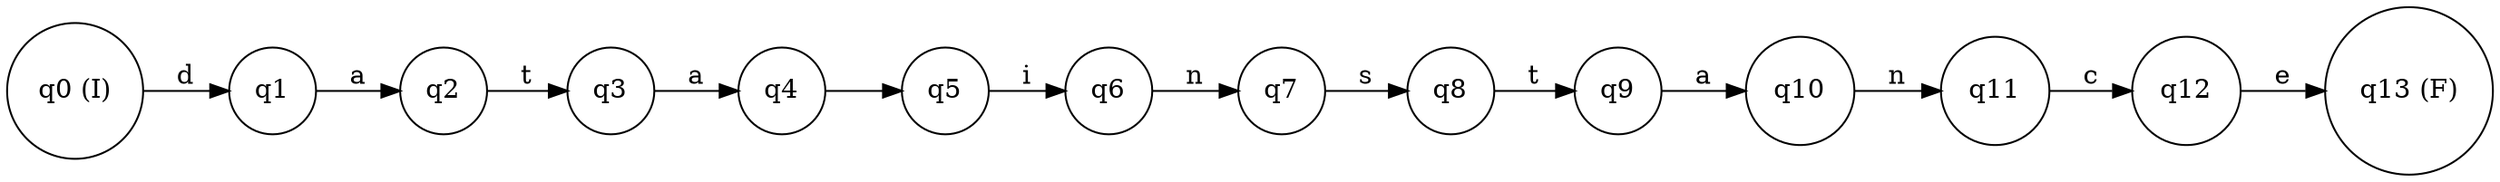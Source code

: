 digraph finite_state_machine {
rankdir=LR;
node [shape = circle];
q0 [label="q0 (I)"];
q1 [label="q1"];
q2 [label="q2"];
q3 [label="q3"];
q4 [label="q4"];
q5 [label="q5"];
q6 [label="q6"];
q7 [label="q7"];
q8 [label="q8"];
q9 [label="q9"];
q10 [label="q10"];
q11 [label="q11"];
q12 [label="q12"];
q13 [label="q13 (F)"];
q0 -> q1 [label="d"];
q1 -> q2 [label="a"];
q2 -> q3 [label="t"];
q3 -> q4 [label="a"];
q4 -> q5 [label=" "];
q5 -> q6 [label="i"];
q6 -> q7 [label="n"];
q7 -> q8 [label="s"];
q8 -> q9 [label="t"];
q9 -> q10 [label="a"];
q10 -> q11 [label="n"];
q11 -> q12 [label="c"];
q12 -> q13 [label="e"];
}